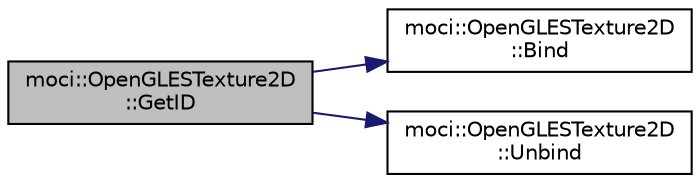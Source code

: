 digraph "moci::OpenGLESTexture2D::GetID"
{
 // INTERACTIVE_SVG=YES
  edge [fontname="Helvetica",fontsize="10",labelfontname="Helvetica",labelfontsize="10"];
  node [fontname="Helvetica",fontsize="10",shape=record];
  rankdir="LR";
  Node6 [label="moci::OpenGLESTexture2D\l::GetID",height=0.2,width=0.4,color="black", fillcolor="grey75", style="filled", fontcolor="black"];
  Node6 -> Node7 [color="midnightblue",fontsize="10",style="solid",fontname="Helvetica"];
  Node7 [label="moci::OpenGLESTexture2D\l::Bind",height=0.2,width=0.4,color="black", fillcolor="white", style="filled",URL="$classmoci_1_1OpenGLESTexture2D.html#a323aea2711a2fb241c1e42495ed4ae84"];
  Node6 -> Node8 [color="midnightblue",fontsize="10",style="solid",fontname="Helvetica"];
  Node8 [label="moci::OpenGLESTexture2D\l::Unbind",height=0.2,width=0.4,color="black", fillcolor="white", style="filled",URL="$classmoci_1_1OpenGLESTexture2D.html#a646d8f11f897ecb2ec2b973b727173b2"];
}
